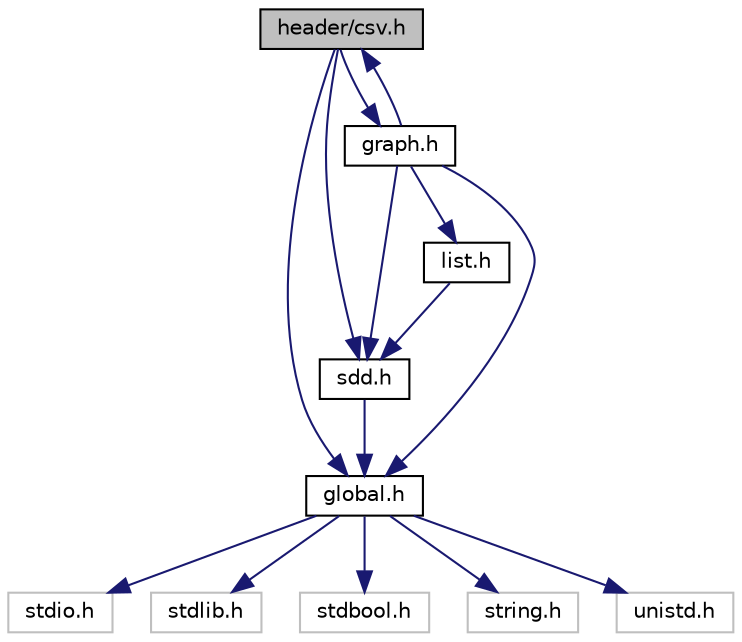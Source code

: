 digraph "header/csv.h"
{
  edge [fontname="Helvetica",fontsize="10",labelfontname="Helvetica",labelfontsize="10"];
  node [fontname="Helvetica",fontsize="10",shape=record];
  Node0 [label="header/csv.h",height=0.2,width=0.4,color="black", fillcolor="grey75", style="filled", fontcolor="black"];
  Node0 -> Node1 [color="midnightblue",fontsize="10",style="solid"];
  Node1 [label="global.h",height=0.2,width=0.4,color="black", fillcolor="white", style="filled",URL="$global_8h.html",tooltip="Importe les bibliothèques et spécifie les variables qui seront communes à tous le programme..."];
  Node1 -> Node2 [color="midnightblue",fontsize="10",style="solid"];
  Node2 [label="stdio.h",height=0.2,width=0.4,color="grey75", fillcolor="white", style="filled"];
  Node1 -> Node3 [color="midnightblue",fontsize="10",style="solid"];
  Node3 [label="stdlib.h",height=0.2,width=0.4,color="grey75", fillcolor="white", style="filled"];
  Node1 -> Node4 [color="midnightblue",fontsize="10",style="solid"];
  Node4 [label="stdbool.h",height=0.2,width=0.4,color="grey75", fillcolor="white", style="filled"];
  Node1 -> Node5 [color="midnightblue",fontsize="10",style="solid"];
  Node5 [label="string.h",height=0.2,width=0.4,color="grey75", fillcolor="white", style="filled"];
  Node1 -> Node6 [color="midnightblue",fontsize="10",style="solid"];
  Node6 [label="unistd.h",height=0.2,width=0.4,color="grey75", fillcolor="white", style="filled"];
  Node0 -> Node7 [color="midnightblue",fontsize="10",style="solid"];
  Node7 [label="sdd.h",height=0.2,width=0.4,color="black", fillcolor="white", style="filled",URL="$sdd_8h.html",tooltip="Définie toutes les structures de données ainsi que les fonctions qui y sont liées. "];
  Node7 -> Node1 [color="midnightblue",fontsize="10",style="solid"];
  Node0 -> Node8 [color="midnightblue",fontsize="10",style="solid"];
  Node8 [label="graph.h",height=0.2,width=0.4,color="black", fillcolor="white", style="filled",URL="$graph_8h.html",tooltip="Gère l&#39;écriture dans un fichier python d&#39;une liste. "];
  Node8 -> Node1 [color="midnightblue",fontsize="10",style="solid"];
  Node8 -> Node7 [color="midnightblue",fontsize="10",style="solid"];
  Node8 -> Node9 [color="midnightblue",fontsize="10",style="solid"];
  Node9 [label="list.h",height=0.2,width=0.4,color="black", fillcolor="white", style="filled",URL="$list_8h.html",tooltip="Définie toutes les listes et arcs ainsi que les fonctions qui y sont liées. "];
  Node9 -> Node7 [color="midnightblue",fontsize="10",style="solid"];
  Node8 -> Node0 [color="midnightblue",fontsize="10",style="solid"];
}
